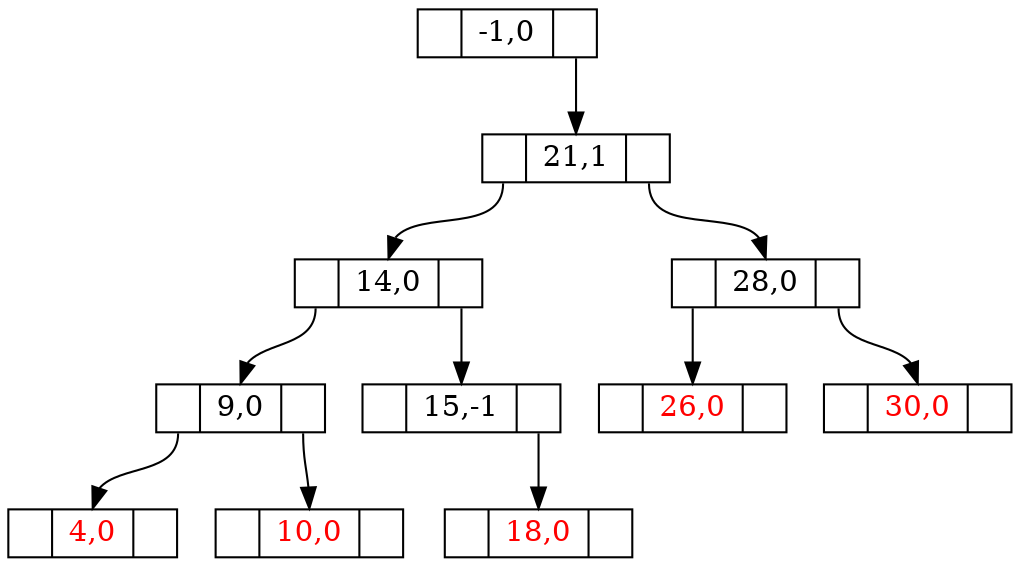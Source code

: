 digraph G {
node [shape = record, height = .1, color = "black"];
-1[label = "<L> |<D> -1,0|<R> "];
21[label = "<L> |<D> 21,1|<R> "];
14[label = "<L> |<D> 14,0|<R> "];
28[label = "<L> |<D> 28,0|<R> "];
9[label = "<L> |<D> 9,0|<R> "];
15[label = "<L> |<D> 15,-1|<R> "];
26[label = "<L> |<D> 26,0|<R> ",fontcolor="red"];
30[label = "<L> |<D> 30,0|<R> ",fontcolor="red"];
4[label = "<L> |<D> 4,0|<R> ",fontcolor="red"];
10[label = "<L> |<D> 10,0|<R> ",fontcolor="red"];
18[label = "<L> |<D> 18,0|<R> ",fontcolor="red"];
"-1":R -> "21":D;
"21":L -> "14":D;
"21":R -> "28":D;
"14":L -> "9":D;
"14":R -> "15":D;
"28":L -> "26":D;
"28":R -> "30":D;
"9":L -> "4":D;
"9":R -> "10":D;
"15":R -> "18":D;
}
